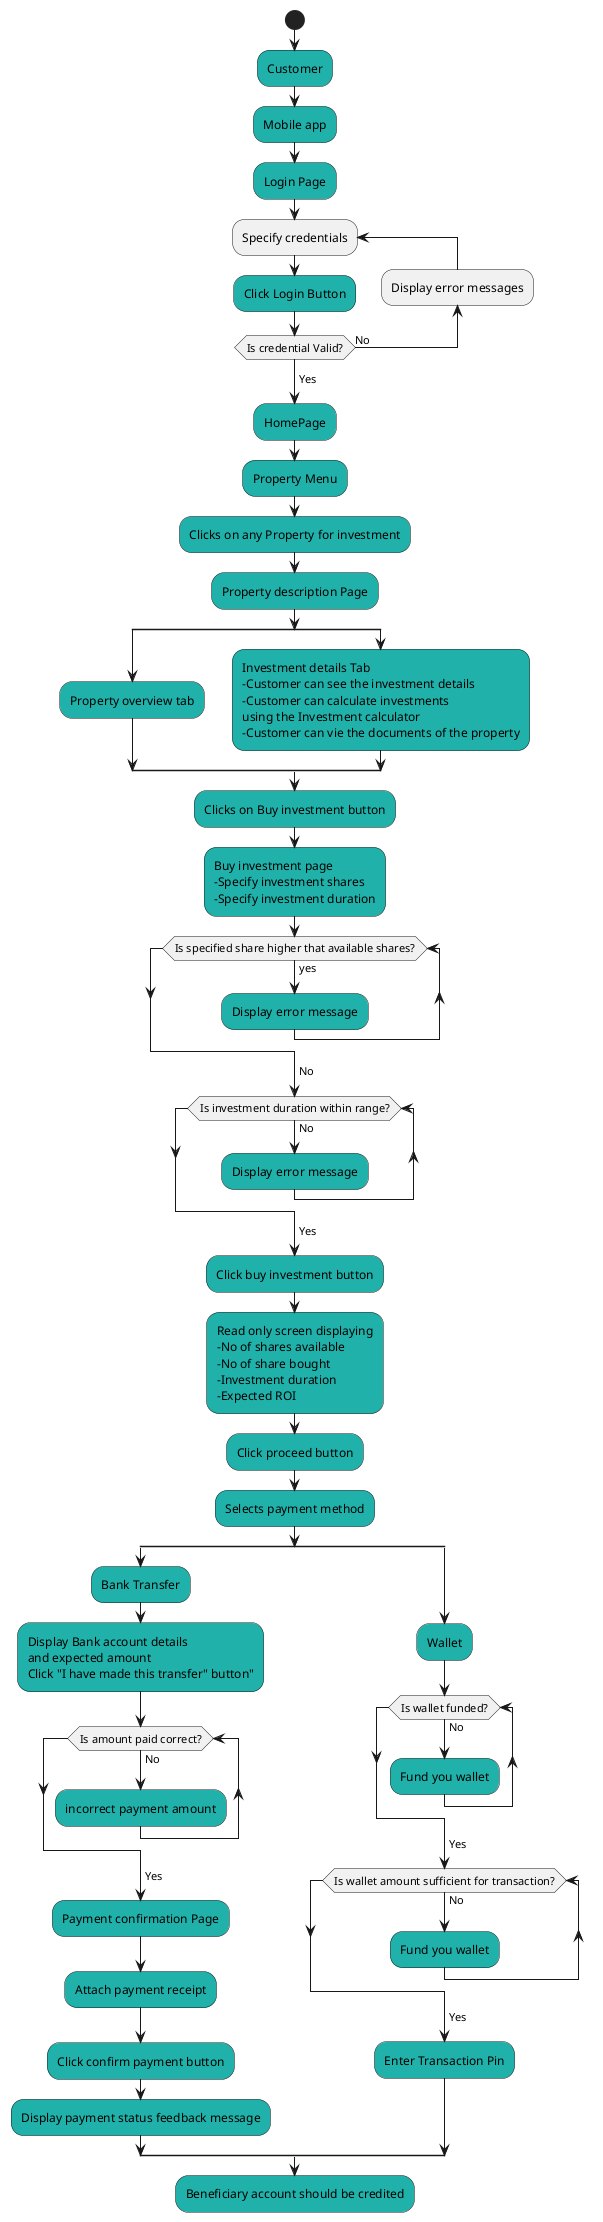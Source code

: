 @startuml
'https://plantuml.com/activity-diagram-beta

start
#LightSeaGreen:Customer;
#LightSeaGreen:Mobile app;
#LightSeaGreen:Login Page;
repeat:Specify credentials;
 #LightSeaGreen:Click Login Button;
backward :Display error messages;
repeat while (Is credential Valid?) is (No)

-> Yes;
#LightSeaGreen:HomePage;
#LightSeaGreen:Property Menu;
#LightSeaGreen:Clicks on any Property for investment;
#LightSeaGreen:Property description Page;
split
#LightSeaGreen:Property overview tab;
split again
#LightSeaGreen:Investment details Tab
-Customer can see the investment details
-Customer can calculate investments
using the Investment calculator
-Customer can vie the documents of the property;
end split
#LightSeaGreen:Clicks on Buy investment button;
#LightSeaGreen:Buy investment page
-Specify investment shares
-Specify investment duration;
while (Is specified share higher that available shares?) is (yes)

                #LightSeaGreen:Display error message;
            endwhile
            ->No;
while (Is investment duration within range?) is (No)

                #LightSeaGreen:Display error message;
            endwhile
            ->Yes;
#LightSeaGreen:Click buy investment button;
#LightSeaGreen:Read only screen displaying
-No of shares available
-No of share bought
-Investment duration
-Expected ROI;
#LightSeaGreen:Click proceed button;
#LightSeaGreen:Selects payment method;
split
#LightSeaGreen:Bank Transfer;
#LightSeaGreen:Display Bank account details
and expected amount
Click "I have made this transfer" button";

 while (Is amount paid correct?) is (No)

                #LightSeaGreen:incorrect payment amount;
            endwhile
            ->Yes;
#LightSeaGreen:Payment confirmation Page;
#LightSeaGreen:Attach payment receipt;
#LightSeaGreen:Click confirm payment button;
#LightSeaGreen:Display payment status feedback message;
split again
#LightSeaGreen:Wallet;
while (Is wallet funded?) is (No)

                #LightSeaGreen:Fund you wallet;
            endwhile
            ->Yes;

while (Is wallet amount sufficient for transaction?) is (No)

                #LightSeaGreen:Fund you wallet;
            endwhile
            ->Yes;
#LightSeaGreen:Enter Transaction Pin;
end split
#LightSeaGreen:Beneficiary account should be credited;
@enduml
